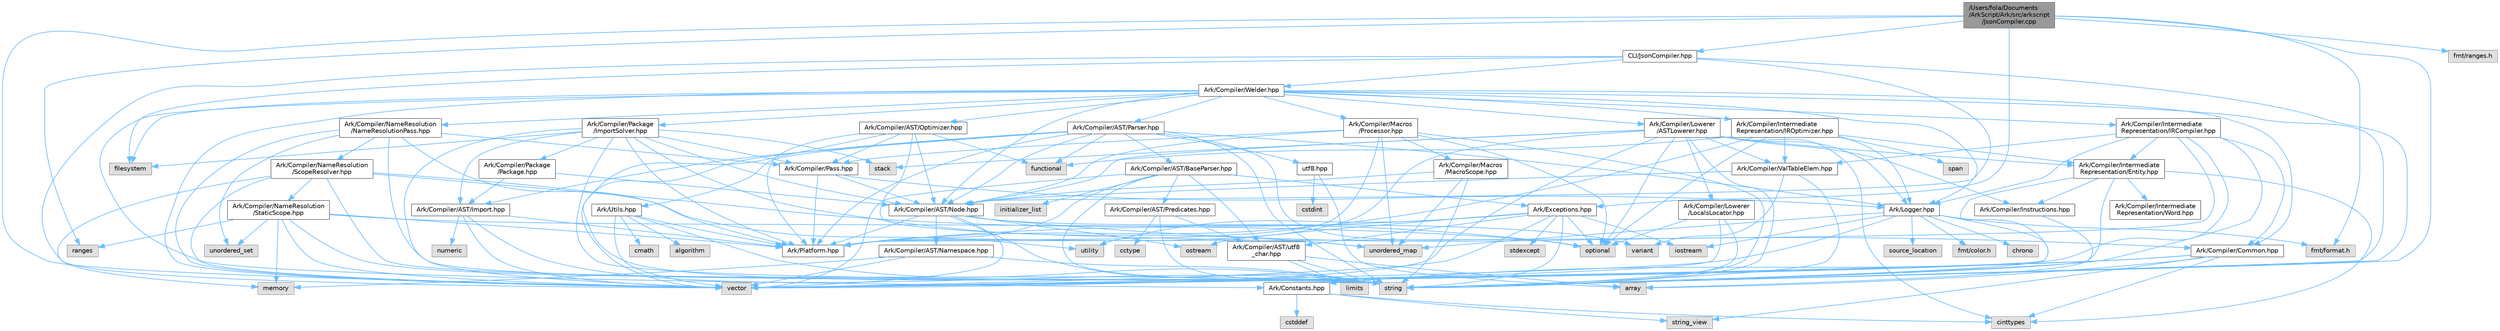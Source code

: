 digraph "/Users/fola/Documents/ArkScript/Ark/src/arkscript/JsonCompiler.cpp"
{
 // INTERACTIVE_SVG=YES
 // LATEX_PDF_SIZE
  bgcolor="transparent";
  edge [fontname=Helvetica,fontsize=10,labelfontname=Helvetica,labelfontsize=10];
  node [fontname=Helvetica,fontsize=10,shape=box,height=0.2,width=0.4];
  Node1 [id="Node000001",label="/Users/fola/Documents\l/ArkScript/Ark/src/arkscript\l/JsonCompiler.cpp",height=0.2,width=0.4,color="gray40", fillcolor="grey60", style="filled", fontcolor="black",tooltip=" "];
  Node1 -> Node2 [id="edge1_Node000001_Node000002",color="steelblue1",style="solid",tooltip=" "];
  Node2 [id="Node000002",label="CLI/JsonCompiler.hpp",height=0.2,width=0.4,color="grey40", fillcolor="white", style="filled",URL="$dc/dfd/JsonCompiler_8hpp.html",tooltip=" "];
  Node2 -> Node3 [id="edge2_Node000002_Node000003",color="steelblue1",style="solid",tooltip=" "];
  Node3 [id="Node000003",label="vector",height=0.2,width=0.4,color="grey60", fillcolor="#E0E0E0", style="filled",tooltip=" "];
  Node2 -> Node4 [id="edge3_Node000002_Node000004",color="steelblue1",style="solid",tooltip=" "];
  Node4 [id="Node000004",label="string",height=0.2,width=0.4,color="grey60", fillcolor="#E0E0E0", style="filled",tooltip=" "];
  Node2 -> Node5 [id="edge4_Node000002_Node000005",color="steelblue1",style="solid",tooltip=" "];
  Node5 [id="Node000005",label="filesystem",height=0.2,width=0.4,color="grey60", fillcolor="#E0E0E0", style="filled",tooltip=" "];
  Node2 -> Node6 [id="edge5_Node000002_Node000006",color="steelblue1",style="solid",tooltip=" "];
  Node6 [id="Node000006",label="Ark/Compiler/AST/Node.hpp",height=0.2,width=0.4,color="grey40", fillcolor="white", style="filled",URL="$d7/dc6/Node_8hpp.html",tooltip="AST node used by the parser, optimizer and compiler."];
  Node6 -> Node7 [id="edge6_Node000006_Node000007",color="steelblue1",style="solid",tooltip=" "];
  Node7 [id="Node000007",label="variant",height=0.2,width=0.4,color="grey60", fillcolor="#E0E0E0", style="filled",tooltip=" "];
  Node6 -> Node8 [id="edge7_Node000006_Node000008",color="steelblue1",style="solid",tooltip=" "];
  Node8 [id="Node000008",label="ostream",height=0.2,width=0.4,color="grey60", fillcolor="#E0E0E0", style="filled",tooltip=" "];
  Node6 -> Node4 [id="edge8_Node000006_Node000004",color="steelblue1",style="solid",tooltip=" "];
  Node6 -> Node3 [id="edge9_Node000006_Node000003",color="steelblue1",style="solid",tooltip=" "];
  Node6 -> Node9 [id="edge10_Node000006_Node000009",color="steelblue1",style="solid",tooltip=" "];
  Node9 [id="Node000009",label="Ark/Compiler/AST/Namespace.hpp",height=0.2,width=0.4,color="grey40", fillcolor="white", style="filled",URL="$da/d33/Namespace_8hpp.html",tooltip=" "];
  Node9 -> Node4 [id="edge11_Node000009_Node000004",color="steelblue1",style="solid",tooltip=" "];
  Node9 -> Node3 [id="edge12_Node000009_Node000003",color="steelblue1",style="solid",tooltip=" "];
  Node9 -> Node10 [id="edge13_Node000009_Node000010",color="steelblue1",style="solid",tooltip=" "];
  Node10 [id="Node000010",label="memory",height=0.2,width=0.4,color="grey60", fillcolor="#E0E0E0", style="filled",tooltip=" "];
  Node6 -> Node11 [id="edge14_Node000006_Node000011",color="steelblue1",style="solid",tooltip=" "];
  Node11 [id="Node000011",label="Ark/Compiler/Common.hpp",height=0.2,width=0.4,color="grey40", fillcolor="white", style="filled",URL="$d8/ddd/Common_8hpp.html",tooltip="Common code for the compiler."];
  Node11 -> Node12 [id="edge15_Node000011_Node000012",color="steelblue1",style="solid",tooltip=" "];
  Node12 [id="Node000012",label="array",height=0.2,width=0.4,color="grey60", fillcolor="#E0E0E0", style="filled",tooltip=" "];
  Node11 -> Node13 [id="edge16_Node000011_Node000013",color="steelblue1",style="solid",tooltip=" "];
  Node13 [id="Node000013",label="string_view",height=0.2,width=0.4,color="grey60", fillcolor="#E0E0E0", style="filled",tooltip=" "];
  Node11 -> Node3 [id="edge17_Node000011_Node000003",color="steelblue1",style="solid",tooltip=" "];
  Node11 -> Node14 [id="edge18_Node000011_Node000014",color="steelblue1",style="solid",tooltip=" "];
  Node14 [id="Node000014",label="cinttypes",height=0.2,width=0.4,color="grey60", fillcolor="#E0E0E0", style="filled",tooltip=" "];
  Node11 -> Node15 [id="edge19_Node000011_Node000015",color="steelblue1",style="solid",tooltip=" "];
  Node15 [id="Node000015",label="Ark/Constants.hpp",height=0.2,width=0.4,color="grey40", fillcolor="white", style="filled",URL="$d6/de9/Constants_8hpp.html",tooltip="Constants used by ArkScript."];
  Node15 -> Node13 [id="edge20_Node000015_Node000013",color="steelblue1",style="solid",tooltip=" "];
  Node15 -> Node14 [id="edge21_Node000015_Node000014",color="steelblue1",style="solid",tooltip=" "];
  Node15 -> Node16 [id="edge22_Node000015_Node000016",color="steelblue1",style="solid",tooltip=" "];
  Node16 [id="Node000016",label="cstddef",height=0.2,width=0.4,color="grey60", fillcolor="#E0E0E0", style="filled",tooltip=" "];
  Node6 -> Node17 [id="edge23_Node000006_Node000017",color="steelblue1",style="solid",tooltip=" "];
  Node17 [id="Node000017",label="Ark/Platform.hpp",height=0.2,width=0.4,color="grey40", fillcolor="white", style="filled",URL="$d5/d40/Platform_8hpp.html",tooltip="ArkScript configuration macros."];
  Node2 -> Node18 [id="edge24_Node000002_Node000018",color="steelblue1",style="solid",tooltip=" "];
  Node18 [id="Node000018",label="Ark/Compiler/Welder.hpp",height=0.2,width=0.4,color="grey40", fillcolor="white", style="filled",URL="$de/d8e/Welder_8hpp.html",tooltip="In charge of welding everything needed to compile code."];
  Node18 -> Node4 [id="edge25_Node000018_Node000004",color="steelblue1",style="solid",tooltip=" "];
  Node18 -> Node3 [id="edge26_Node000018_Node000003",color="steelblue1",style="solid",tooltip=" "];
  Node18 -> Node5 [id="edge27_Node000018_Node000005",color="steelblue1",style="solid",tooltip=" "];
  Node18 -> Node11 [id="edge28_Node000018_Node000011",color="steelblue1",style="solid",tooltip=" "];
  Node18 -> Node6 [id="edge29_Node000018_Node000006",color="steelblue1",style="solid",tooltip=" "];
  Node18 -> Node19 [id="edge30_Node000018_Node000019",color="steelblue1",style="solid",tooltip=" "];
  Node19 [id="Node000019",label="Ark/Compiler/AST/Parser.hpp",height=0.2,width=0.4,color="grey40", fillcolor="white", style="filled",URL="$d7/ddd/Parser_8hpp.html",tooltip="Parse ArkScript code, but do not handle any import declarations."];
  Node19 -> Node20 [id="edge31_Node000019_Node000020",color="steelblue1",style="solid",tooltip=" "];
  Node20 [id="Node000020",label="Ark/Compiler/AST/BaseParser.hpp",height=0.2,width=0.4,color="grey40", fillcolor="white", style="filled",URL="$d3/d70/BaseParser_8hpp.html",tooltip=" "];
  Node20 -> Node4 [id="edge32_Node000020_Node000004",color="steelblue1",style="solid",tooltip=" "];
  Node20 -> Node3 [id="edge33_Node000020_Node000003",color="steelblue1",style="solid",tooltip=" "];
  Node20 -> Node21 [id="edge34_Node000020_Node000021",color="steelblue1",style="solid",tooltip=" "];
  Node21 [id="Node000021",label="initializer_list",height=0.2,width=0.4,color="grey60", fillcolor="#E0E0E0", style="filled",tooltip=" "];
  Node20 -> Node17 [id="edge35_Node000020_Node000017",color="steelblue1",style="solid",tooltip=" "];
  Node20 -> Node22 [id="edge36_Node000020_Node000022",color="steelblue1",style="solid",tooltip=" "];
  Node22 [id="Node000022",label="Ark/Exceptions.hpp",height=0.2,width=0.4,color="grey40", fillcolor="white", style="filled",URL="$d2/de9/Exceptions_8hpp.html",tooltip="ArkScript homemade exceptions."];
  Node22 -> Node4 [id="edge37_Node000022_Node000004",color="steelblue1",style="solid",tooltip=" "];
  Node22 -> Node23 [id="edge38_Node000022_Node000023",color="steelblue1",style="solid",tooltip=" "];
  Node23 [id="Node000023",label="utility",height=0.2,width=0.4,color="grey60", fillcolor="#E0E0E0", style="filled",tooltip=" "];
  Node22 -> Node3 [id="edge39_Node000022_Node000003",color="steelblue1",style="solid",tooltip=" "];
  Node22 -> Node24 [id="edge40_Node000022_Node000024",color="steelblue1",style="solid",tooltip=" "];
  Node24 [id="Node000024",label="stdexcept",height=0.2,width=0.4,color="grey60", fillcolor="#E0E0E0", style="filled",tooltip=" "];
  Node22 -> Node25 [id="edge41_Node000022_Node000025",color="steelblue1",style="solid",tooltip=" "];
  Node25 [id="Node000025",label="optional",height=0.2,width=0.4,color="grey60", fillcolor="#E0E0E0", style="filled",tooltip=" "];
  Node22 -> Node8 [id="edge42_Node000022_Node000008",color="steelblue1",style="solid",tooltip=" "];
  Node22 -> Node26 [id="edge43_Node000022_Node000026",color="steelblue1",style="solid",tooltip=" "];
  Node26 [id="Node000026",label="iostream",height=0.2,width=0.4,color="grey60", fillcolor="#E0E0E0", style="filled",tooltip=" "];
  Node22 -> Node27 [id="edge44_Node000022_Node000027",color="steelblue1",style="solid",tooltip=" "];
  Node27 [id="Node000027",label="Ark/Compiler/AST/utf8\l_char.hpp",height=0.2,width=0.4,color="grey40", fillcolor="white", style="filled",URL="$db/d4e/utf8__char_8hpp.html",tooltip=" "];
  Node27 -> Node12 [id="edge45_Node000027_Node000012",color="steelblue1",style="solid",tooltip=" "];
  Node27 -> Node4 [id="edge46_Node000027_Node000004",color="steelblue1",style="solid",tooltip=" "];
  Node27 -> Node28 [id="edge47_Node000027_Node000028",color="steelblue1",style="solid",tooltip=" "];
  Node28 [id="Node000028",label="limits",height=0.2,width=0.4,color="grey60", fillcolor="#E0E0E0", style="filled",tooltip=" "];
  Node22 -> Node17 [id="edge48_Node000022_Node000017",color="steelblue1",style="solid",tooltip=" "];
  Node20 -> Node29 [id="edge49_Node000020_Node000029",color="steelblue1",style="solid",tooltip=" "];
  Node29 [id="Node000029",label="Ark/Compiler/AST/Predicates.hpp",height=0.2,width=0.4,color="grey40", fillcolor="white", style="filled",URL="$dc/d59/Predicates_8hpp.html",tooltip=" "];
  Node29 -> Node4 [id="edge50_Node000029_Node000004",color="steelblue1",style="solid",tooltip=" "];
  Node29 -> Node30 [id="edge51_Node000029_Node000030",color="steelblue1",style="solid",tooltip=" "];
  Node30 [id="Node000030",label="cctype",height=0.2,width=0.4,color="grey60", fillcolor="#E0E0E0", style="filled",tooltip=" "];
  Node29 -> Node27 [id="edge52_Node000029_Node000027",color="steelblue1",style="solid",tooltip=" "];
  Node20 -> Node27 [id="edge53_Node000020_Node000027",color="steelblue1",style="solid",tooltip=" "];
  Node19 -> Node6 [id="edge54_Node000019_Node000006",color="steelblue1",style="solid",tooltip=" "];
  Node19 -> Node31 [id="edge55_Node000019_Node000031",color="steelblue1",style="solid",tooltip=" "];
  Node31 [id="Node000031",label="Ark/Compiler/AST/Import.hpp",height=0.2,width=0.4,color="grey40", fillcolor="white", style="filled",URL="$d4/d32/Import_8hpp.html",tooltip=" "];
  Node31 -> Node3 [id="edge56_Node000031_Node000003",color="steelblue1",style="solid",tooltip=" "];
  Node31 -> Node4 [id="edge57_Node000031_Node000004",color="steelblue1",style="solid",tooltip=" "];
  Node31 -> Node32 [id="edge58_Node000031_Node000032",color="steelblue1",style="solid",tooltip=" "];
  Node32 [id="Node000032",label="numeric",height=0.2,width=0.4,color="grey60", fillcolor="#E0E0E0", style="filled",tooltip=" "];
  Node31 -> Node17 [id="edge59_Node000031_Node000017",color="steelblue1",style="solid",tooltip=" "];
  Node19 -> Node33 [id="edge60_Node000019_Node000033",color="steelblue1",style="solid",tooltip=" "];
  Node33 [id="Node000033",label="Ark/Logger.hpp",height=0.2,width=0.4,color="grey40", fillcolor="white", style="filled",URL="$d9/d11/Logger_8hpp.html",tooltip="Internal logger."];
  Node33 -> Node26 [id="edge61_Node000033_Node000026",color="steelblue1",style="solid",tooltip=" "];
  Node33 -> Node34 [id="edge62_Node000033_Node000034",color="steelblue1",style="solid",tooltip=" "];
  Node34 [id="Node000034",label="fmt/format.h",height=0.2,width=0.4,color="grey60", fillcolor="#E0E0E0", style="filled",tooltip=" "];
  Node33 -> Node4 [id="edge63_Node000033_Node000004",color="steelblue1",style="solid",tooltip=" "];
  Node33 -> Node35 [id="edge64_Node000033_Node000035",color="steelblue1",style="solid",tooltip=" "];
  Node35 [id="Node000035",label="chrono",height=0.2,width=0.4,color="grey60", fillcolor="#E0E0E0", style="filled",tooltip=" "];
  Node33 -> Node36 [id="edge65_Node000033_Node000036",color="steelblue1",style="solid",tooltip=" "];
  Node36 [id="Node000036",label="source_location",height=0.2,width=0.4,color="grey60", fillcolor="#E0E0E0", style="filled",tooltip=" "];
  Node33 -> Node3 [id="edge66_Node000033_Node000003",color="steelblue1",style="solid",tooltip=" "];
  Node33 -> Node37 [id="edge67_Node000033_Node000037",color="steelblue1",style="solid",tooltip=" "];
  Node37 [id="Node000037",label="unordered_map",height=0.2,width=0.4,color="grey60", fillcolor="#E0E0E0", style="filled",tooltip=" "];
  Node33 -> Node38 [id="edge68_Node000033_Node000038",color="steelblue1",style="solid",tooltip=" "];
  Node38 [id="Node000038",label="fmt/color.h",height=0.2,width=0.4,color="grey60", fillcolor="#E0E0E0", style="filled",tooltip=" "];
  Node19 -> Node39 [id="edge69_Node000019_Node000039",color="steelblue1",style="solid",tooltip=" "];
  Node39 [id="Node000039",label="Ark/Utils.hpp",height=0.2,width=0.4,color="grey40", fillcolor="white", style="filled",URL="$d4/dcb/Ark_2Utils_8hpp.html",tooltip="Lots of utilities about string, filesystem and more."];
  Node39 -> Node17 [id="edge70_Node000039_Node000017",color="steelblue1",style="solid",tooltip=" "];
  Node39 -> Node40 [id="edge71_Node000039_Node000040",color="steelblue1",style="solid",tooltip=" "];
  Node40 [id="Node000040",label="algorithm",height=0.2,width=0.4,color="grey60", fillcolor="#E0E0E0", style="filled",tooltip=" "];
  Node39 -> Node4 [id="edge72_Node000039_Node000004",color="steelblue1",style="solid",tooltip=" "];
  Node39 -> Node3 [id="edge73_Node000039_Node000003",color="steelblue1",style="solid",tooltip=" "];
  Node39 -> Node41 [id="edge74_Node000039_Node000041",color="steelblue1",style="solid",tooltip=" "];
  Node41 [id="Node000041",label="cmath",height=0.2,width=0.4,color="grey60", fillcolor="#E0E0E0", style="filled",tooltip=" "];
  Node19 -> Node17 [id="edge75_Node000019_Node000017",color="steelblue1",style="solid",tooltip=" "];
  Node19 -> Node4 [id="edge76_Node000019_Node000004",color="steelblue1",style="solid",tooltip=" "];
  Node19 -> Node3 [id="edge77_Node000019_Node000003",color="steelblue1",style="solid",tooltip=" "];
  Node19 -> Node25 [id="edge78_Node000019_Node000025",color="steelblue1",style="solid",tooltip=" "];
  Node19 -> Node42 [id="edge79_Node000019_Node000042",color="steelblue1",style="solid",tooltip=" "];
  Node42 [id="Node000042",label="functional",height=0.2,width=0.4,color="grey60", fillcolor="#E0E0E0", style="filled",tooltip=" "];
  Node19 -> Node43 [id="edge80_Node000019_Node000043",color="steelblue1",style="solid",tooltip=" "];
  Node43 [id="Node000043",label="utf8.hpp",height=0.2,width=0.4,color="grey40", fillcolor="white", style="filled",URL="$d1/d85/utf8_8hpp.html",tooltip=" "];
  Node43 -> Node12 [id="edge81_Node000043_Node000012",color="steelblue1",style="solid",tooltip=" "];
  Node43 -> Node44 [id="edge82_Node000043_Node000044",color="steelblue1",style="solid",tooltip=" "];
  Node44 [id="Node000044",label="cstdint",height=0.2,width=0.4,color="grey60", fillcolor="#E0E0E0", style="filled",tooltip=" "];
  Node18 -> Node45 [id="edge83_Node000018_Node000045",color="steelblue1",style="solid",tooltip=" "];
  Node45 [id="Node000045",label="Ark/Compiler/Lowerer\l/ASTLowerer.hpp",height=0.2,width=0.4,color="grey40", fillcolor="white", style="filled",URL="$db/d08/ASTLowerer_8hpp.html",tooltip=" "];
  Node45 -> Node46 [id="edge84_Node000045_Node000046",color="steelblue1",style="solid",tooltip=" "];
  Node46 [id="Node000046",label="stack",height=0.2,width=0.4,color="grey60", fillcolor="#E0E0E0", style="filled",tooltip=" "];
  Node45 -> Node3 [id="edge85_Node000045_Node000003",color="steelblue1",style="solid",tooltip=" "];
  Node45 -> Node4 [id="edge86_Node000045_Node000004",color="steelblue1",style="solid",tooltip=" "];
  Node45 -> Node14 [id="edge87_Node000045_Node000014",color="steelblue1",style="solid",tooltip=" "];
  Node45 -> Node25 [id="edge88_Node000045_Node000025",color="steelblue1",style="solid",tooltip=" "];
  Node45 -> Node17 [id="edge89_Node000045_Node000017",color="steelblue1",style="solid",tooltip=" "];
  Node45 -> Node33 [id="edge90_Node000045_Node000033",color="steelblue1",style="solid",tooltip=" "];
  Node45 -> Node47 [id="edge91_Node000045_Node000047",color="steelblue1",style="solid",tooltip=" "];
  Node47 [id="Node000047",label="Ark/Compiler/Instructions.hpp",height=0.2,width=0.4,color="grey40", fillcolor="white", style="filled",URL="$d8/daa/Instructions_8hpp.html",tooltip="The different instructions used by the compiler and virtual machine."];
  Node47 -> Node12 [id="edge92_Node000047_Node000012",color="steelblue1",style="solid",tooltip=" "];
  Node45 -> Node48 [id="edge93_Node000045_Node000048",color="steelblue1",style="solid",tooltip=" "];
  Node48 [id="Node000048",label="Ark/Compiler/Intermediate\lRepresentation/Entity.hpp",height=0.2,width=0.4,color="grey40", fillcolor="white", style="filled",URL="$de/da6/Entity_8hpp.html",tooltip="An entity in the IR is a bundle of information."];
  Node48 -> Node14 [id="edge94_Node000048_Node000014",color="steelblue1",style="solid",tooltip=" "];
  Node48 -> Node3 [id="edge95_Node000048_Node000003",color="steelblue1",style="solid",tooltip=" "];
  Node48 -> Node4 [id="edge96_Node000048_Node000004",color="steelblue1",style="solid",tooltip=" "];
  Node48 -> Node49 [id="edge97_Node000048_Node000049",color="steelblue1",style="solid",tooltip=" "];
  Node49 [id="Node000049",label="Ark/Compiler/Intermediate\lRepresentation/Word.hpp",height=0.2,width=0.4,color="grey40", fillcolor="white", style="filled",URL="$db/d53/Word_8hpp.html",tooltip="Describe an instruction and its immediate argument."];
  Node48 -> Node47 [id="edge98_Node000048_Node000047",color="steelblue1",style="solid",tooltip=" "];
  Node45 -> Node6 [id="edge99_Node000045_Node000006",color="steelblue1",style="solid",tooltip=" "];
  Node45 -> Node50 [id="edge100_Node000045_Node000050",color="steelblue1",style="solid",tooltip=" "];
  Node50 [id="Node000050",label="Ark/Compiler/ValTableElem.hpp",height=0.2,width=0.4,color="grey40", fillcolor="white", style="filled",URL="$dd/de7/ValTableElem_8hpp.html",tooltip="The basic value type handled by the compiler."];
  Node50 -> Node7 [id="edge101_Node000050_Node000007",color="steelblue1",style="solid",tooltip=" "];
  Node50 -> Node4 [id="edge102_Node000050_Node000004",color="steelblue1",style="solid",tooltip=" "];
  Node50 -> Node6 [id="edge103_Node000050_Node000006",color="steelblue1",style="solid",tooltip=" "];
  Node45 -> Node51 [id="edge104_Node000045_Node000051",color="steelblue1",style="solid",tooltip=" "];
  Node51 [id="Node000051",label="Ark/Compiler/Lowerer\l/LocalsLocator.hpp",height=0.2,width=0.4,color="grey40", fillcolor="white", style="filled",URL="$df/dd6/LocalsLocator_8hpp.html",tooltip="Track locals at compile."];
  Node51 -> Node3 [id="edge105_Node000051_Node000003",color="steelblue1",style="solid",tooltip=" "];
  Node51 -> Node4 [id="edge106_Node000051_Node000004",color="steelblue1",style="solid",tooltip=" "];
  Node51 -> Node25 [id="edge107_Node000051_Node000025",color="steelblue1",style="solid",tooltip=" "];
  Node18 -> Node52 [id="edge108_Node000018_Node000052",color="steelblue1",style="solid",tooltip=" "];
  Node52 [id="Node000052",label="Ark/Compiler/Intermediate\lRepresentation/IROptimizer.hpp",height=0.2,width=0.4,color="grey40", fillcolor="white", style="filled",URL="$d0/de2/IROptimizer_8hpp.html",tooltip="Optimize IR based on IR entity grouped by 2 (or more)"];
  Node52 -> Node17 [id="edge109_Node000052_Node000017",color="steelblue1",style="solid",tooltip=" "];
  Node52 -> Node33 [id="edge110_Node000052_Node000033",color="steelblue1",style="solid",tooltip=" "];
  Node52 -> Node50 [id="edge111_Node000052_Node000050",color="steelblue1",style="solid",tooltip=" "];
  Node52 -> Node48 [id="edge112_Node000052_Node000048",color="steelblue1",style="solid",tooltip=" "];
  Node52 -> Node53 [id="edge113_Node000052_Node000053",color="steelblue1",style="solid",tooltip=" "];
  Node53 [id="Node000053",label="span",height=0.2,width=0.4,color="grey60", fillcolor="#E0E0E0", style="filled",tooltip=" "];
  Node52 -> Node25 [id="edge114_Node000052_Node000025",color="steelblue1",style="solid",tooltip=" "];
  Node52 -> Node42 [id="edge115_Node000052_Node000042",color="steelblue1",style="solid",tooltip=" "];
  Node18 -> Node54 [id="edge116_Node000018_Node000054",color="steelblue1",style="solid",tooltip=" "];
  Node54 [id="Node000054",label="Ark/Compiler/Intermediate\lRepresentation/IRCompiler.hpp",height=0.2,width=0.4,color="grey40", fillcolor="white", style="filled",URL="$df/d86/IRCompiler_8hpp.html",tooltip="Compile the intermediate representation to bytecode."];
  Node54 -> Node3 [id="edge117_Node000054_Node000003",color="steelblue1",style="solid",tooltip=" "];
  Node54 -> Node4 [id="edge118_Node000054_Node000004",color="steelblue1",style="solid",tooltip=" "];
  Node54 -> Node17 [id="edge119_Node000054_Node000017",color="steelblue1",style="solid",tooltip=" "];
  Node54 -> Node33 [id="edge120_Node000054_Node000033",color="steelblue1",style="solid",tooltip=" "];
  Node54 -> Node11 [id="edge121_Node000054_Node000011",color="steelblue1",style="solid",tooltip=" "];
  Node54 -> Node50 [id="edge122_Node000054_Node000050",color="steelblue1",style="solid",tooltip=" "];
  Node54 -> Node48 [id="edge123_Node000054_Node000048",color="steelblue1",style="solid",tooltip=" "];
  Node18 -> Node15 [id="edge124_Node000018_Node000015",color="steelblue1",style="solid",tooltip=" "];
  Node18 -> Node33 [id="edge125_Node000018_Node000033",color="steelblue1",style="solid",tooltip=" "];
  Node18 -> Node55 [id="edge126_Node000018_Node000055",color="steelblue1",style="solid",tooltip=" "];
  Node55 [id="Node000055",label="Ark/Compiler/Package\l/ImportSolver.hpp",height=0.2,width=0.4,color="grey40", fillcolor="white", style="filled",URL="$d1/db0/ImportSolver_8hpp.html",tooltip="Handle imports, resolve them with modules and everything."];
  Node55 -> Node46 [id="edge127_Node000055_Node000046",color="steelblue1",style="solid",tooltip=" "];
  Node55 -> Node3 [id="edge128_Node000055_Node000003",color="steelblue1",style="solid",tooltip=" "];
  Node55 -> Node4 [id="edge129_Node000055_Node000004",color="steelblue1",style="solid",tooltip=" "];
  Node55 -> Node5 [id="edge130_Node000055_Node000005",color="steelblue1",style="solid",tooltip=" "];
  Node55 -> Node37 [id="edge131_Node000055_Node000037",color="steelblue1",style="solid",tooltip=" "];
  Node55 -> Node17 [id="edge132_Node000055_Node000017",color="steelblue1",style="solid",tooltip=" "];
  Node55 -> Node56 [id="edge133_Node000055_Node000056",color="steelblue1",style="solid",tooltip=" "];
  Node56 [id="Node000056",label="Ark/Compiler/Pass.hpp",height=0.2,width=0.4,color="grey40", fillcolor="white", style="filled",URL="$df/d5f/Pass_8hpp.html",tooltip="Interface for a compiler pass (take in an AST, output an AST)"];
  Node56 -> Node17 [id="edge134_Node000056_Node000017",color="steelblue1",style="solid",tooltip=" "];
  Node56 -> Node6 [id="edge135_Node000056_Node000006",color="steelblue1",style="solid",tooltip=" "];
  Node56 -> Node33 [id="edge136_Node000056_Node000033",color="steelblue1",style="solid",tooltip=" "];
  Node55 -> Node6 [id="edge137_Node000055_Node000006",color="steelblue1",style="solid",tooltip=" "];
  Node55 -> Node31 [id="edge138_Node000055_Node000031",color="steelblue1",style="solid",tooltip=" "];
  Node55 -> Node57 [id="edge139_Node000055_Node000057",color="steelblue1",style="solid",tooltip=" "];
  Node57 [id="Node000057",label="Ark/Compiler/Package\l/Package.hpp",height=0.2,width=0.4,color="grey40", fillcolor="white", style="filled",URL="$d8/d80/Package_8hpp.html",tooltip=" "];
  Node57 -> Node6 [id="edge140_Node000057_Node000006",color="steelblue1",style="solid",tooltip=" "];
  Node57 -> Node31 [id="edge141_Node000057_Node000031",color="steelblue1",style="solid",tooltip=" "];
  Node18 -> Node58 [id="edge142_Node000018_Node000058",color="steelblue1",style="solid",tooltip=" "];
  Node58 [id="Node000058",label="Ark/Compiler/Macros\l/Processor.hpp",height=0.2,width=0.4,color="grey40", fillcolor="white", style="filled",URL="$de/db1/Processor_8hpp.html",tooltip="Handles the macros and their expansion in ArkScript source code."];
  Node58 -> Node17 [id="edge143_Node000058_Node000017",color="steelblue1",style="solid",tooltip=" "];
  Node58 -> Node6 [id="edge144_Node000058_Node000006",color="steelblue1",style="solid",tooltip=" "];
  Node58 -> Node59 [id="edge145_Node000058_Node000059",color="steelblue1",style="solid",tooltip=" "];
  Node59 [id="Node000059",label="Ark/Compiler/Macros\l/MacroScope.hpp",height=0.2,width=0.4,color="grey40", fillcolor="white", style="filled",URL="$d7/dfb/MacroScope_8hpp.html",tooltip="Defines tools to handle macro definitions."];
  Node59 -> Node6 [id="edge146_Node000059_Node000006",color="steelblue1",style="solid",tooltip=" "];
  Node59 -> Node37 [id="edge147_Node000059_Node000037",color="steelblue1",style="solid",tooltip=" "];
  Node59 -> Node4 [id="edge148_Node000059_Node000004",color="steelblue1",style="solid",tooltip=" "];
  Node58 -> Node56 [id="edge149_Node000058_Node000056",color="steelblue1",style="solid",tooltip=" "];
  Node58 -> Node37 [id="edge150_Node000058_Node000037",color="steelblue1",style="solid",tooltip=" "];
  Node58 -> Node25 [id="edge151_Node000058_Node000025",color="steelblue1",style="solid",tooltip=" "];
  Node58 -> Node4 [id="edge152_Node000058_Node000004",color="steelblue1",style="solid",tooltip=" "];
  Node18 -> Node60 [id="edge153_Node000018_Node000060",color="steelblue1",style="solid",tooltip=" "];
  Node60 [id="Node000060",label="Ark/Compiler/AST/Optimizer.hpp",height=0.2,width=0.4,color="grey40", fillcolor="white", style="filled",URL="$db/d93/Optimizer_8hpp.html",tooltip="Optimizes a given ArkScript AST."];
  Node60 -> Node42 [id="edge154_Node000060_Node000042",color="steelblue1",style="solid",tooltip=" "];
  Node60 -> Node37 [id="edge155_Node000060_Node000037",color="steelblue1",style="solid",tooltip=" "];
  Node60 -> Node4 [id="edge156_Node000060_Node000004",color="steelblue1",style="solid",tooltip=" "];
  Node60 -> Node17 [id="edge157_Node000060_Node000017",color="steelblue1",style="solid",tooltip=" "];
  Node60 -> Node56 [id="edge158_Node000060_Node000056",color="steelblue1",style="solid",tooltip=" "];
  Node60 -> Node6 [id="edge159_Node000060_Node000006",color="steelblue1",style="solid",tooltip=" "];
  Node18 -> Node61 [id="edge160_Node000018_Node000061",color="steelblue1",style="solid",tooltip=" "];
  Node61 [id="Node000061",label="Ark/Compiler/NameResolution\l/NameResolutionPass.hpp",height=0.2,width=0.4,color="grey40", fillcolor="white", style="filled",URL="$d4/de8/NameResolutionPass_8hpp.html",tooltip="Resolves names and fully qualify them in the AST (prefixing them with the package they are from)"];
  Node61 -> Node3 [id="edge161_Node000061_Node000003",color="steelblue1",style="solid",tooltip=" "];
  Node61 -> Node4 [id="edge162_Node000061_Node000004",color="steelblue1",style="solid",tooltip=" "];
  Node61 -> Node62 [id="edge163_Node000061_Node000062",color="steelblue1",style="solid",tooltip=" "];
  Node62 [id="Node000062",label="unordered_set",height=0.2,width=0.4,color="grey60", fillcolor="#E0E0E0", style="filled",tooltip=" "];
  Node61 -> Node17 [id="edge164_Node000061_Node000017",color="steelblue1",style="solid",tooltip=" "];
  Node61 -> Node56 [id="edge165_Node000061_Node000056",color="steelblue1",style="solid",tooltip=" "];
  Node61 -> Node63 [id="edge166_Node000061_Node000063",color="steelblue1",style="solid",tooltip=" "];
  Node63 [id="Node000063",label="Ark/Compiler/NameResolution\l/ScopeResolver.hpp",height=0.2,width=0.4,color="grey40", fillcolor="white", style="filled",URL="$db/d5b/ScopeResolver_8hpp.html",tooltip="Handle scope resolution at compile time."];
  Node63 -> Node4 [id="edge167_Node000063_Node000004",color="steelblue1",style="solid",tooltip=" "];
  Node63 -> Node25 [id="edge168_Node000063_Node000025",color="steelblue1",style="solid",tooltip=" "];
  Node63 -> Node10 [id="edge169_Node000063_Node000010",color="steelblue1",style="solid",tooltip=" "];
  Node63 -> Node3 [id="edge170_Node000063_Node000003",color="steelblue1",style="solid",tooltip=" "];
  Node63 -> Node23 [id="edge171_Node000063_Node000023",color="steelblue1",style="solid",tooltip=" "];
  Node63 -> Node64 [id="edge172_Node000063_Node000064",color="steelblue1",style="solid",tooltip=" "];
  Node64 [id="Node000064",label="Ark/Compiler/NameResolution\l/StaticScope.hpp",height=0.2,width=0.4,color="grey40", fillcolor="white", style="filled",URL="$df/db8/StaticScope_8hpp.html",tooltip="Static scopes (for functions, loops) and namespace scopes (for packages) definitions,..."];
  Node64 -> Node4 [id="edge173_Node000064_Node000004",color="steelblue1",style="solid",tooltip=" "];
  Node64 -> Node25 [id="edge174_Node000064_Node000025",color="steelblue1",style="solid",tooltip=" "];
  Node64 -> Node10 [id="edge175_Node000064_Node000010",color="steelblue1",style="solid",tooltip=" "];
  Node64 -> Node3 [id="edge176_Node000064_Node000003",color="steelblue1",style="solid",tooltip=" "];
  Node64 -> Node65 [id="edge177_Node000064_Node000065",color="steelblue1",style="solid",tooltip=" "];
  Node65 [id="Node000065",label="ranges",height=0.2,width=0.4,color="grey60", fillcolor="#E0E0E0", style="filled",tooltip=" "];
  Node64 -> Node62 [id="edge178_Node000064_Node000062",color="steelblue1",style="solid",tooltip=" "];
  Node64 -> Node17 [id="edge179_Node000064_Node000017",color="steelblue1",style="solid",tooltip=" "];
  Node1 -> Node4 [id="edge180_Node000001_Node000004",color="steelblue1",style="solid",tooltip=" "];
  Node1 -> Node3 [id="edge181_Node000001_Node000003",color="steelblue1",style="solid",tooltip=" "];
  Node1 -> Node65 [id="edge182_Node000001_Node000065",color="steelblue1",style="solid",tooltip=" "];
  Node1 -> Node22 [id="edge183_Node000001_Node000022",color="steelblue1",style="solid",tooltip=" "];
  Node1 -> Node66 [id="edge184_Node000001_Node000066",color="steelblue1",style="solid",tooltip=" "];
  Node66 [id="Node000066",label="fmt/ranges.h",height=0.2,width=0.4,color="grey60", fillcolor="#E0E0E0", style="filled",tooltip=" "];
  Node1 -> Node34 [id="edge185_Node000001_Node000034",color="steelblue1",style="solid",tooltip=" "];
}
